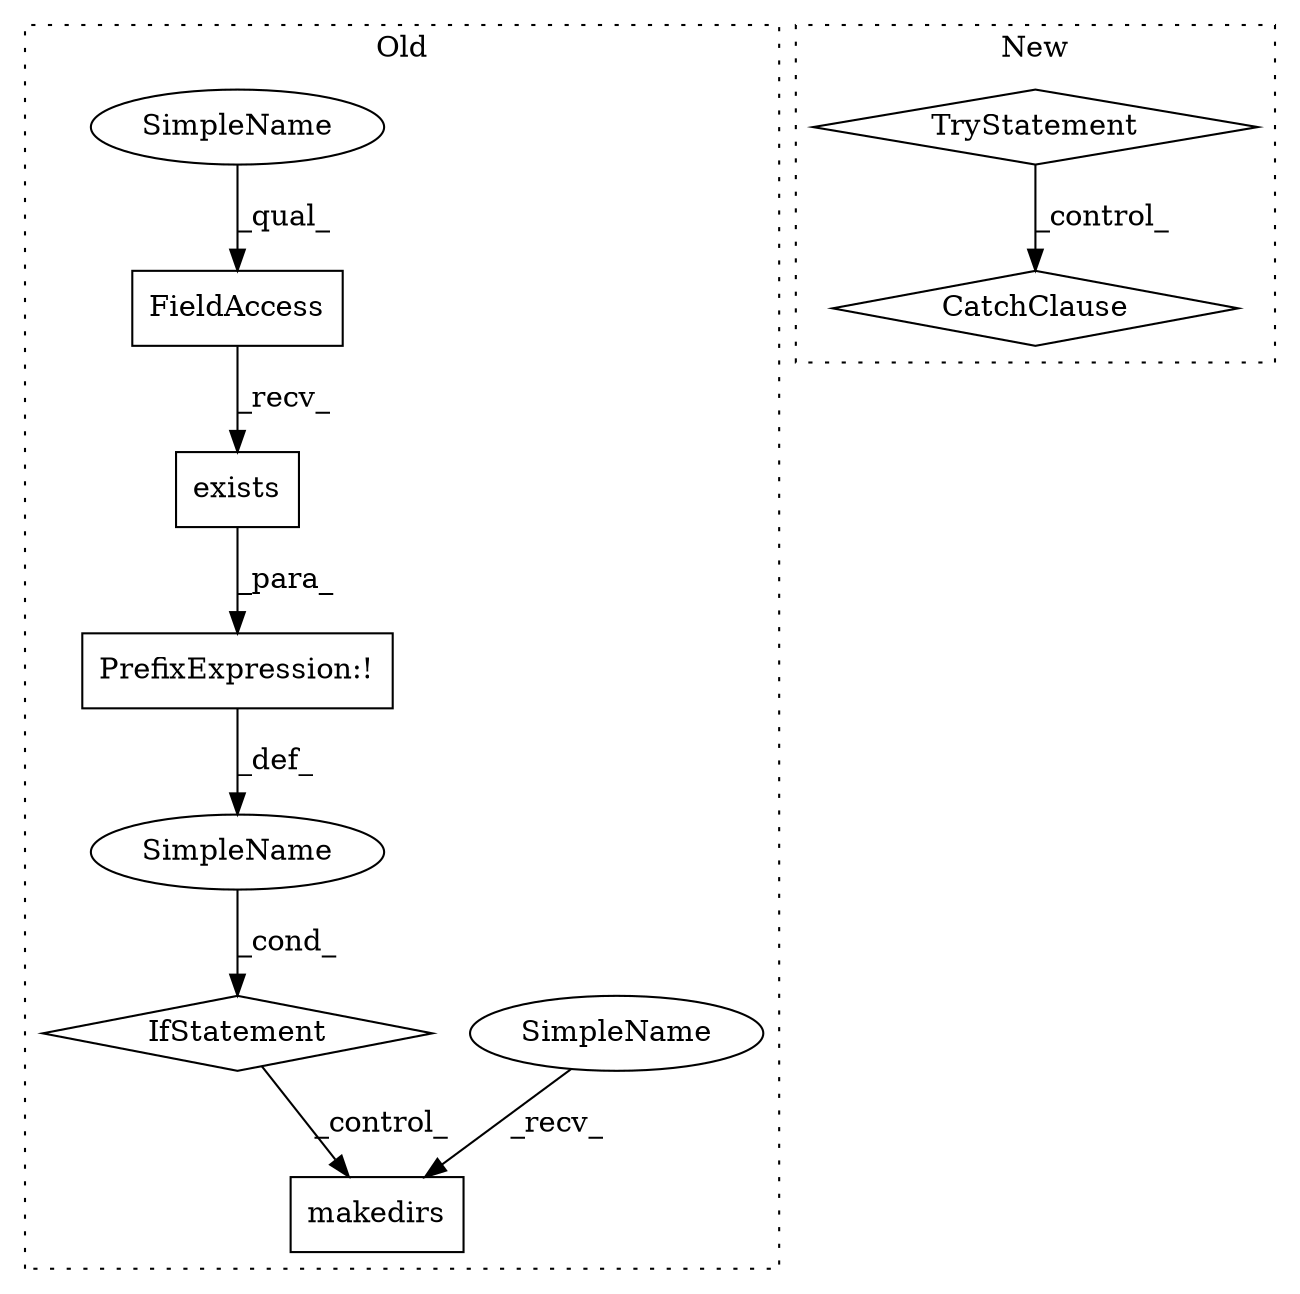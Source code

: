 digraph G {
subgraph cluster0 {
1 [label="makedirs" a="32" s="522,537" l="9,1" shape="box"];
4 [label="FieldAccess" a="22" s="485" l="7" shape="box"];
5 [label="IfStatement" a="25" s="480,509" l="4,2" shape="diamond"];
6 [label="PrefixExpression:!" a="38" s="484" l="1" shape="box"];
7 [label="SimpleName" a="42" s="" l="" shape="ellipse"];
8 [label="exists" a="32" s="493,508" l="7,1" shape="box"];
9 [label="SimpleName" a="42" s="519" l="2" shape="ellipse"];
10 [label="SimpleName" a="42" s="485" l="2" shape="ellipse"];
label = "Old";
style="dotted";
}
subgraph cluster1 {
2 [label="TryStatement" a="54" s="360" l="4" shape="diamond"];
3 [label="CatchClause" a="12" s="408,438" l="11,2" shape="diamond"];
label = "New";
style="dotted";
}
2 -> 3 [label="_control_"];
4 -> 8 [label="_recv_"];
5 -> 1 [label="_control_"];
6 -> 7 [label="_def_"];
7 -> 5 [label="_cond_"];
8 -> 6 [label="_para_"];
9 -> 1 [label="_recv_"];
10 -> 4 [label="_qual_"];
}